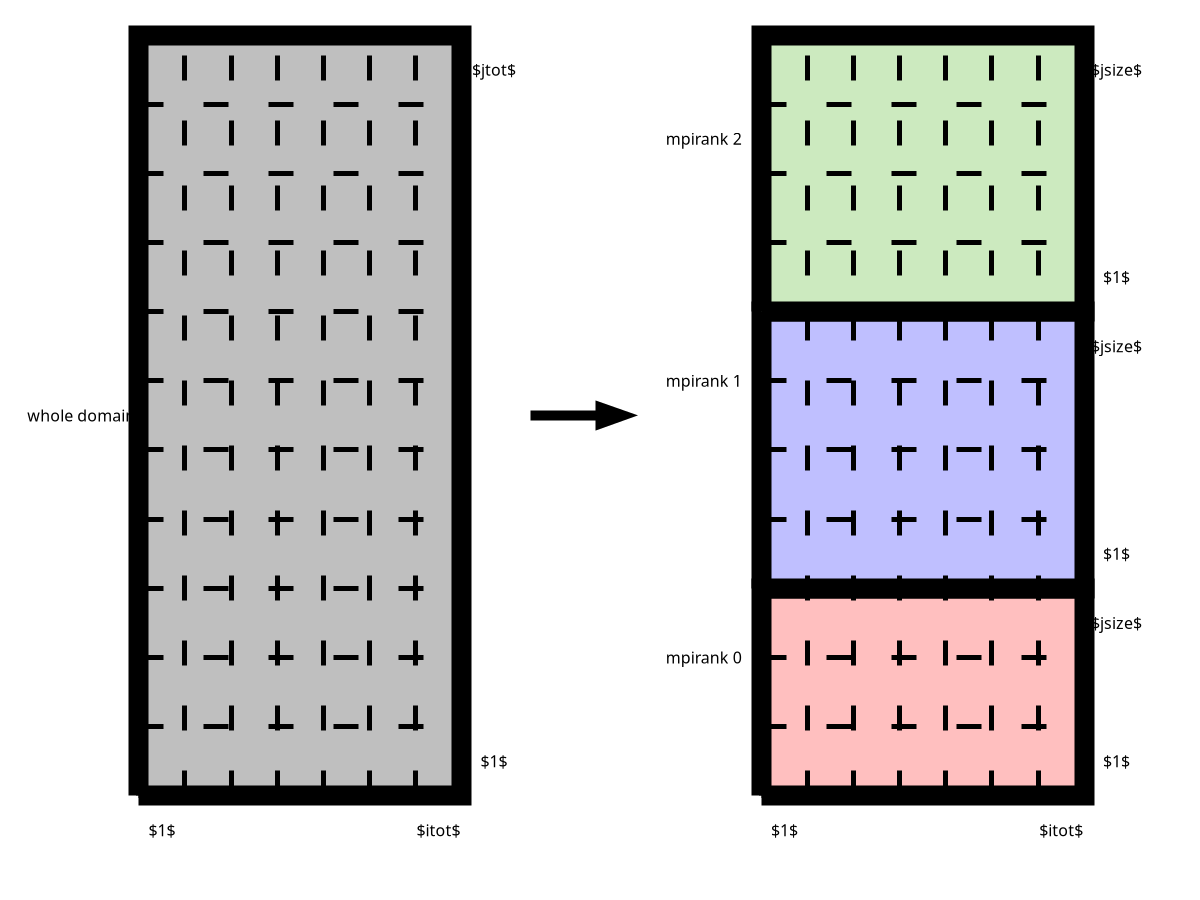 reset

lx = 7.
ly = 11.

{
  set terminal epslatex standalone color size 2*lx+12,ly+2 font ',20'
  set output 'others1.tex'
  unset border
  set lmargin 0.
  set rmargin 0.
  set bmargin 0.
  set tmargin 0.
  unset xlabel
  unset ylabel
  set xrange [-2.5:2*lx+9.5]
  set yrange [-1.5:ly+0.5]
  unset xtics
  unset ytics
  set style line 1 lc rgb '#000000' lw 5  dt 2
  set style line 2 lc rgb '#000000' lw 10
  set style arrow 1 nohead front ls 1
  set style arrow 2 head size graph 0.02,20. filled front ls 2
## left
  ox = 0.5
  oy = 0.
# whole domain
  set object rectangle from first ox+0., first oy+0. to first ox+lx, first oy+ly fc rgb '#000000' fillstyle solid 0.25 border lc rgb '#000000' lw 20 back
  set label 'whole domain' center at first ox-1.25, first 0.5*ly
# horizontal
  do for [j=0:ly:1] {
    set arrow from first ox+0., first j to first ox+lx, j as 1
  }
# vertical
  do for [i=0:lx:1] {
    set arrow from first ox+i, first 0. to first ox+i, ly as 1
  }
# x index
  set label '$1$'    center at first ox+0.5, first oy-0.5
  set label '$itot$' center at first ox+6.5, first oy-0.5
# y index
  set label '$1$'    center at first ox+7.7, first oy+ 0.5
  set label '$jtot$' center at first ox+7.7, first oy+10.5
## right
  ox = lx+7
  oy = 0.
# process 0
  set object rectangle from first ox+0., first oy+0. to first ox+lx, first oy+3. fc rgb '#FF0000' fillstyle solid 0.25 border lc rgb '#000000' lw 20 back
  set label 'mpirank 0' center at first ox-1.25, first 2.
# process 1
  set object rectangle from first ox+0., first oy+3. to first ox+lx, first oy+7. fc rgb '#0000FF' fillstyle solid 0.25 border lc rgb '#000000' lw 20 back
  set label 'mpirank 1' center at first ox-1.25, first 6.
# process 2
  set object rectangle from first ox+0., first oy+7. to first ox+lx, first oy+ly fc rgb '#33AA00' fillstyle solid 0.25 border lc rgb '#000000' lw 20 back
  set label 'mpirank 2' center at first ox-1.25, first 9.5
# horizontal
  do for [j=0:ly:1] {
    set arrow from first ox+0., first j to first ox+lx, j as 1
  }
# vertical
  do for [i=0:lx:1] {
    set arrow from first ox+i, first 0. to first ox+i, ly as 1
  }
# x index
  set label '$1$'     center at first ox+0.5, first oy-0.5
  set label '$itot$'  center at first ox+6.5, first oy-0.5
# y index
  set label '$1$'     center at first ox+7.7, first oy+ 0.5
  set label '$jsize$' center at first ox+7.7, first oy+ 2.5
  set label '$1$'     center at first ox+7.7, first oy+ 3.5
  set label '$jsize$' center at first ox+7.7, first oy+ 6.5
  set label '$1$'     center at first ox+7.7, first oy+ 7.5
  set label '$jsize$' center at first ox+7.7, first oy+10.5
## arrow
  set arrow from first lx+2.0, first 0.5*ly to first lx+4.0, first 0.5*ly as 2
  plot \
    NaN notitle
}

reset
{
  set terminal epslatex standalone color size lx+5.,ly+1 font ',20'
  set output 'others2.tex'
  unset border
  set lmargin 0.
  set rmargin 0.
  set bmargin 0.
  set tmargin 0.
  unset xlabel
  unset ylabel
  set xrange [-2.5:lx+2.5]
  set yrange [-0.5:ly+0.5]
  unset xtics
  unset ytics
  set style line 1 lc rgb '#000000' lw 5  dt 2
  set style line 2 lc rgb '#000000' lw 10
  set style arrow 1 nohead front ls 1
  set style arrow 2 head size graph 0.02,20. filled front ls 2
  ox = 0.
  oy = 0.
# process 0
  set object rectangle from first ox+0., first oy+0. to first ox+lx, first oy+3. fc rgb '#FF0000' fillstyle solid 0.25 border lc rgb '#000000' lw 20 back
  set label 'mpirank 0' center at first ox-1.25, first 1.5
# process 1
  set object rectangle from first ox+0., first oy+3. to first ox+lx, first oy+7. fc rgb '#0000FF' fillstyle solid 0.25 border lc rgb '#000000' lw 20 back
  set label 'mpirank 1' center at first ox-1.25, first 5.0
# process 2
  set object rectangle from first ox+0., first oy+7. to first ox+lx, first oy+ly fc rgb '#33AA00' fillstyle solid 0.25 border lc rgb '#000000' lw 20 back
  set label 'mpirank 2' center at first ox-1.25, first 9.0
# horizontal
  do for [j=0:ly:1] {
    set arrow from first ox+0., first j to first ox+lx, j as 1
  }
# vertical
  do for [i=0:lx:1] {
    set arrow from first ox+i, first 0. to first ox+i, ly as 1
  }
  set arrow from first ox+lx+0.5,oy to first ox+lx+0.5,oy+3. as 2
  set label 'offset for mpirank 1' center at first ox+lx+1., oy+1.5 rotate by 90
  set arrow from first ox+lx+1.5,oy to first ox+lx+1.5,oy+7. as 2
  set label 'offset for mpirank 2' center at first ox+lx+2., oy+3.5 rotate by 90
  plot \
    NaN notitle
}

